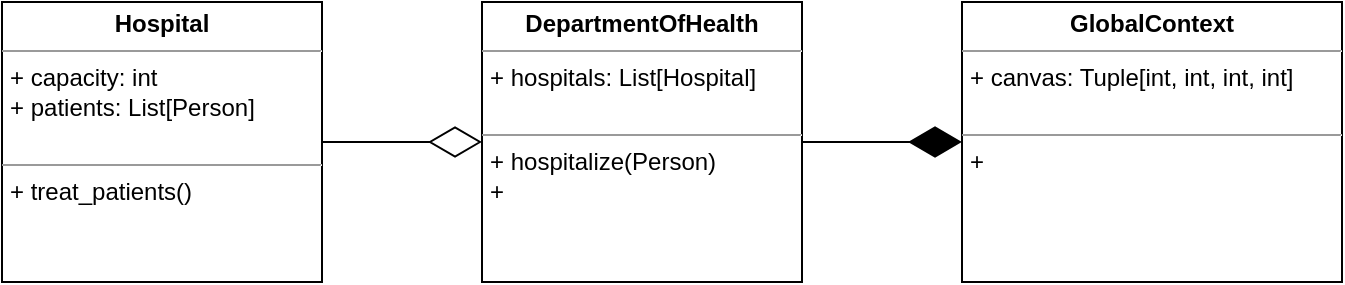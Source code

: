 <mxfile version="13.7.4" type="github">
  <diagram id="_BbSCKmZNrmkaAgDOv9V" name="Page-1">
    <mxGraphModel dx="1165" dy="896" grid="1" gridSize="10" guides="1" tooltips="1" connect="1" arrows="1" fold="1" page="1" pageScale="1" pageWidth="827" pageHeight="1169" math="0" shadow="0">
      <root>
        <mxCell id="0" />
        <mxCell id="1" parent="0" />
        <mxCell id="sTFLqCnbtp3I_bfET6SM-7" style="edgeStyle=orthogonalEdgeStyle;rounded=0;orthogonalLoop=1;jettySize=auto;html=1;exitX=1;exitY=0.5;exitDx=0;exitDy=0;entryX=0;entryY=0.5;entryDx=0;entryDy=0;endArrow=diamondThin;endFill=0;endSize=24;" edge="1" parent="1" source="sTFLqCnbtp3I_bfET6SM-5" target="sTFLqCnbtp3I_bfET6SM-6">
          <mxGeometry relative="1" as="geometry" />
        </mxCell>
        <mxCell id="sTFLqCnbtp3I_bfET6SM-5" value="&lt;p style=&quot;margin: 0px ; margin-top: 4px ; text-align: center&quot;&gt;&lt;b&gt;Hospital&lt;/b&gt;&lt;/p&gt;&lt;hr size=&quot;1&quot;&gt;&lt;p style=&quot;margin: 0px ; margin-left: 4px&quot;&gt;+ capacity: int&lt;/p&gt;&lt;p style=&quot;margin: 0px ; margin-left: 4px&quot;&gt;+ patients: List[Person]&lt;/p&gt;&lt;p style=&quot;margin: 0px ; margin-left: 4px&quot;&gt;&lt;br&gt;&lt;/p&gt;&lt;hr size=&quot;1&quot;&gt;&lt;p style=&quot;margin: 0px ; margin-left: 4px&quot;&gt;+ treat_patients()&lt;/p&gt;" style="verticalAlign=top;align=left;overflow=fill;fontSize=12;fontFamily=Helvetica;html=1;" vertex="1" parent="1">
          <mxGeometry x="100" y="290" width="160" height="140" as="geometry" />
        </mxCell>
        <mxCell id="sTFLqCnbtp3I_bfET6SM-11" style="edgeStyle=orthogonalEdgeStyle;rounded=0;orthogonalLoop=1;jettySize=auto;html=1;entryX=0;entryY=0.5;entryDx=0;entryDy=0;endArrow=diamondThin;endFill=1;endSize=24;" edge="1" parent="1" source="sTFLqCnbtp3I_bfET6SM-6" target="sTFLqCnbtp3I_bfET6SM-9">
          <mxGeometry relative="1" as="geometry" />
        </mxCell>
        <mxCell id="sTFLqCnbtp3I_bfET6SM-6" value="&lt;p style=&quot;margin: 0px ; margin-top: 4px ; text-align: center&quot;&gt;&lt;b&gt;DepartmentOfHealth&lt;/b&gt;&lt;br&gt;&lt;/p&gt;&lt;hr size=&quot;1&quot;&gt;&lt;p style=&quot;margin: 0px ; margin-left: 4px&quot;&gt;+ hospitals: List[Hospital]&lt;/p&gt;&lt;p style=&quot;margin: 0px ; margin-left: 4px&quot;&gt;&lt;br&gt;&lt;/p&gt;&lt;hr size=&quot;1&quot;&gt;&lt;p style=&quot;margin: 0px ; margin-left: 4px&quot;&gt;+ hospitalize(Person)&lt;/p&gt;&lt;p style=&quot;margin: 0px ; margin-left: 4px&quot;&gt;+&amp;nbsp;&lt;/p&gt;" style="verticalAlign=top;align=left;overflow=fill;fontSize=12;fontFamily=Helvetica;html=1;" vertex="1" parent="1">
          <mxGeometry x="340" y="290" width="160" height="140" as="geometry" />
        </mxCell>
        <mxCell id="sTFLqCnbtp3I_bfET6SM-9" value="&lt;p style=&quot;margin: 0px ; margin-top: 4px ; text-align: center&quot;&gt;&lt;b&gt;GlobalContext&lt;/b&gt;&lt;br&gt;&lt;/p&gt;&lt;hr size=&quot;1&quot;&gt;&lt;p style=&quot;margin: 0px ; margin-left: 4px&quot;&gt;+ canvas: Tuple[int, int, int, int]&lt;/p&gt;&lt;p style=&quot;margin: 0px ; margin-left: 4px&quot;&gt;&lt;br&gt;&lt;/p&gt;&lt;hr size=&quot;1&quot;&gt;&lt;p style=&quot;margin: 0px ; margin-left: 4px&quot;&gt;+&amp;nbsp;&lt;br&gt;&lt;/p&gt;" style="verticalAlign=top;align=left;overflow=fill;fontSize=12;fontFamily=Helvetica;html=1;" vertex="1" parent="1">
          <mxGeometry x="580" y="290" width="190" height="140" as="geometry" />
        </mxCell>
      </root>
    </mxGraphModel>
  </diagram>
</mxfile>
